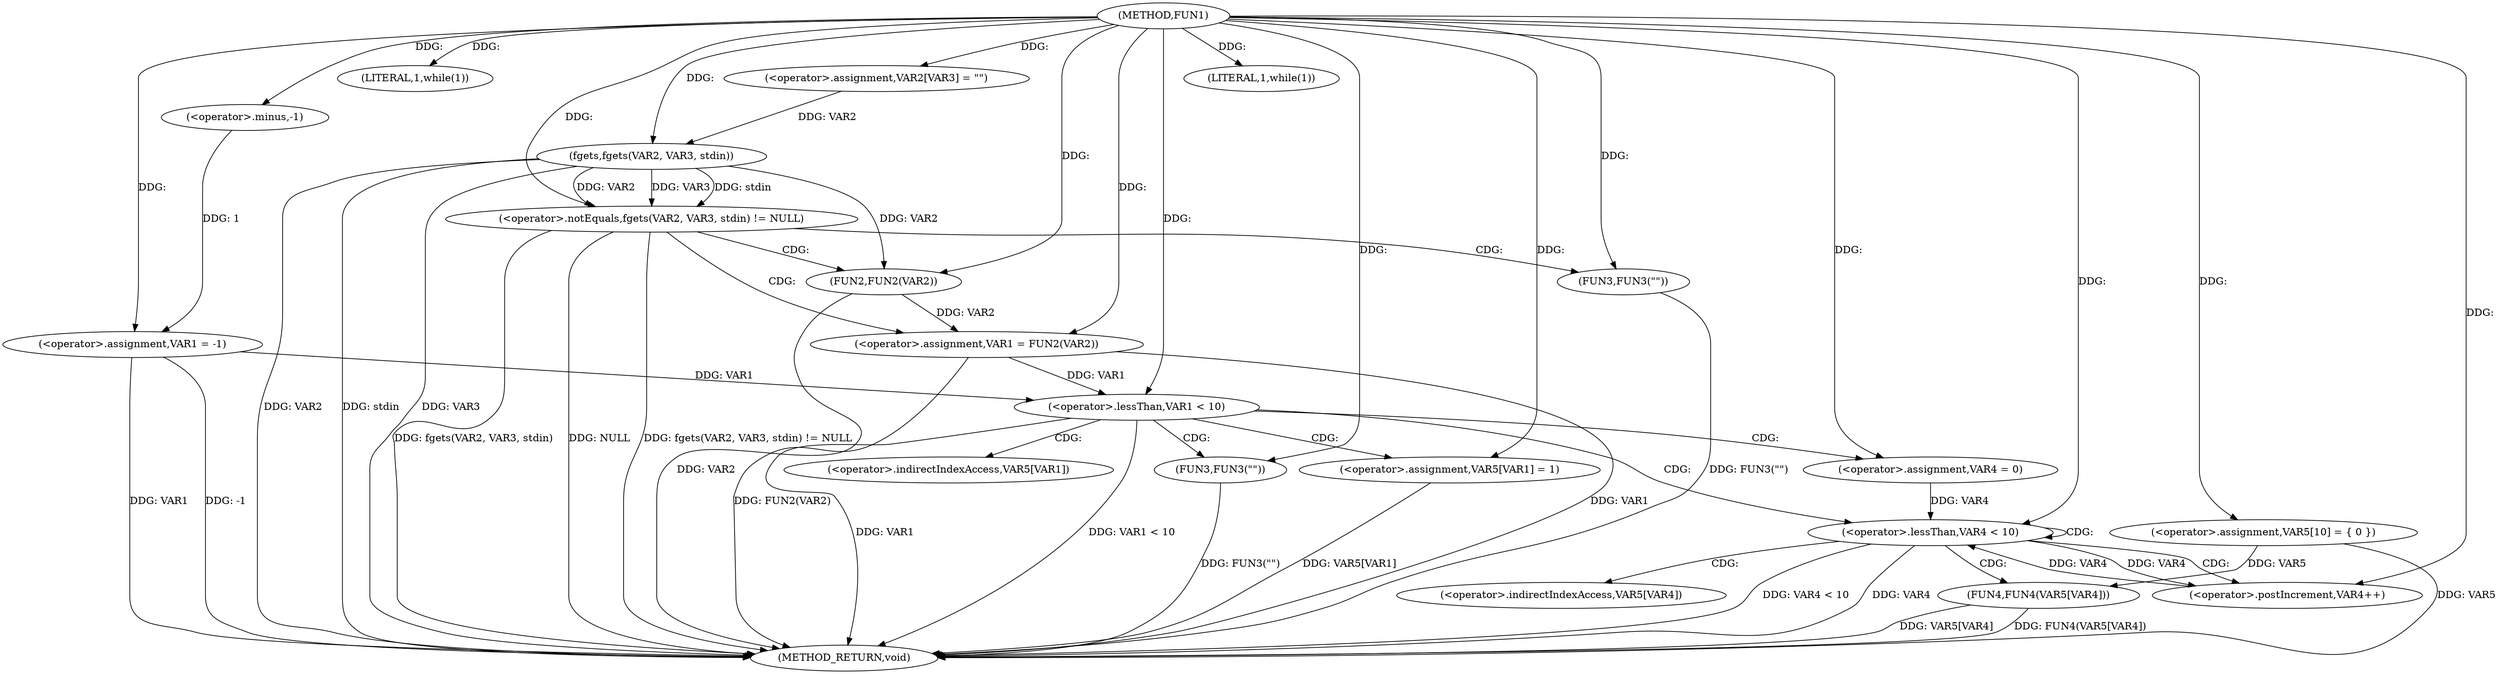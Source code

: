digraph FUN1 {  
"1000100" [label = "(METHOD,FUN1)" ]
"1000169" [label = "(METHOD_RETURN,void)" ]
"1000103" [label = "(<operator>.assignment,VAR1 = -1)" ]
"1000105" [label = "(<operator>.minus,-1)" ]
"1000108" [label = "(LITERAL,1,while(1))" ]
"1000112" [label = "(<operator>.assignment,VAR2[VAR3] = \"\")" ]
"1000116" [label = "(<operator>.notEquals,fgets(VAR2, VAR3, stdin) != NULL)" ]
"1000117" [label = "(fgets,fgets(VAR2, VAR3, stdin))" ]
"1000123" [label = "(<operator>.assignment,VAR1 = FUN2(VAR2))" ]
"1000125" [label = "(FUN2,FUN2(VAR2))" ]
"1000129" [label = "(FUN3,FUN3(\"\"))" ]
"1000133" [label = "(LITERAL,1,while(1))" ]
"1000138" [label = "(<operator>.assignment,VAR5[10] = { 0 })" ]
"1000141" [label = "(<operator>.lessThan,VAR1 < 10)" ]
"1000145" [label = "(<operator>.assignment,VAR5[VAR1] = 1)" ]
"1000151" [label = "(<operator>.assignment,VAR4 = 0)" ]
"1000154" [label = "(<operator>.lessThan,VAR4 < 10)" ]
"1000157" [label = "(<operator>.postIncrement,VAR4++)" ]
"1000160" [label = "(FUN4,FUN4(VAR5[VAR4]))" ]
"1000166" [label = "(FUN3,FUN3(\"\"))" ]
"1000146" [label = "(<operator>.indirectIndexAccess,VAR5[VAR1])" ]
"1000161" [label = "(<operator>.indirectIndexAccess,VAR5[VAR4])" ]
  "1000116" -> "1000169"  [ label = "DDG: fgets(VAR2, VAR3, stdin)"] 
  "1000125" -> "1000169"  [ label = "DDG: VAR2"] 
  "1000141" -> "1000169"  [ label = "DDG: VAR1"] 
  "1000123" -> "1000169"  [ label = "DDG: FUN2(VAR2)"] 
  "1000103" -> "1000169"  [ label = "DDG: VAR1"] 
  "1000103" -> "1000169"  [ label = "DDG: -1"] 
  "1000160" -> "1000169"  [ label = "DDG: FUN4(VAR5[VAR4])"] 
  "1000166" -> "1000169"  [ label = "DDG: FUN3(\"\")"] 
  "1000116" -> "1000169"  [ label = "DDG: NULL"] 
  "1000117" -> "1000169"  [ label = "DDG: VAR2"] 
  "1000154" -> "1000169"  [ label = "DDG: VAR4 < 10"] 
  "1000117" -> "1000169"  [ label = "DDG: stdin"] 
  "1000117" -> "1000169"  [ label = "DDG: VAR3"] 
  "1000145" -> "1000169"  [ label = "DDG: VAR5[VAR1]"] 
  "1000123" -> "1000169"  [ label = "DDG: VAR1"] 
  "1000141" -> "1000169"  [ label = "DDG: VAR1 < 10"] 
  "1000138" -> "1000169"  [ label = "DDG: VAR5"] 
  "1000129" -> "1000169"  [ label = "DDG: FUN3(\"\")"] 
  "1000154" -> "1000169"  [ label = "DDG: VAR4"] 
  "1000160" -> "1000169"  [ label = "DDG: VAR5[VAR4]"] 
  "1000116" -> "1000169"  [ label = "DDG: fgets(VAR2, VAR3, stdin) != NULL"] 
  "1000105" -> "1000103"  [ label = "DDG: 1"] 
  "1000100" -> "1000103"  [ label = "DDG: "] 
  "1000100" -> "1000105"  [ label = "DDG: "] 
  "1000100" -> "1000108"  [ label = "DDG: "] 
  "1000100" -> "1000112"  [ label = "DDG: "] 
  "1000117" -> "1000116"  [ label = "DDG: VAR2"] 
  "1000117" -> "1000116"  [ label = "DDG: VAR3"] 
  "1000117" -> "1000116"  [ label = "DDG: stdin"] 
  "1000112" -> "1000117"  [ label = "DDG: VAR2"] 
  "1000100" -> "1000117"  [ label = "DDG: "] 
  "1000100" -> "1000116"  [ label = "DDG: "] 
  "1000125" -> "1000123"  [ label = "DDG: VAR2"] 
  "1000100" -> "1000123"  [ label = "DDG: "] 
  "1000117" -> "1000125"  [ label = "DDG: VAR2"] 
  "1000100" -> "1000125"  [ label = "DDG: "] 
  "1000100" -> "1000129"  [ label = "DDG: "] 
  "1000100" -> "1000133"  [ label = "DDG: "] 
  "1000100" -> "1000138"  [ label = "DDG: "] 
  "1000103" -> "1000141"  [ label = "DDG: VAR1"] 
  "1000123" -> "1000141"  [ label = "DDG: VAR1"] 
  "1000100" -> "1000141"  [ label = "DDG: "] 
  "1000100" -> "1000145"  [ label = "DDG: "] 
  "1000100" -> "1000151"  [ label = "DDG: "] 
  "1000151" -> "1000154"  [ label = "DDG: VAR4"] 
  "1000157" -> "1000154"  [ label = "DDG: VAR4"] 
  "1000100" -> "1000154"  [ label = "DDG: "] 
  "1000154" -> "1000157"  [ label = "DDG: VAR4"] 
  "1000100" -> "1000157"  [ label = "DDG: "] 
  "1000138" -> "1000160"  [ label = "DDG: VAR5"] 
  "1000100" -> "1000166"  [ label = "DDG: "] 
  "1000116" -> "1000125"  [ label = "CDG: "] 
  "1000116" -> "1000129"  [ label = "CDG: "] 
  "1000116" -> "1000123"  [ label = "CDG: "] 
  "1000141" -> "1000154"  [ label = "CDG: "] 
  "1000141" -> "1000151"  [ label = "CDG: "] 
  "1000141" -> "1000145"  [ label = "CDG: "] 
  "1000141" -> "1000166"  [ label = "CDG: "] 
  "1000141" -> "1000146"  [ label = "CDG: "] 
  "1000154" -> "1000154"  [ label = "CDG: "] 
  "1000154" -> "1000161"  [ label = "CDG: "] 
  "1000154" -> "1000160"  [ label = "CDG: "] 
  "1000154" -> "1000157"  [ label = "CDG: "] 
}
